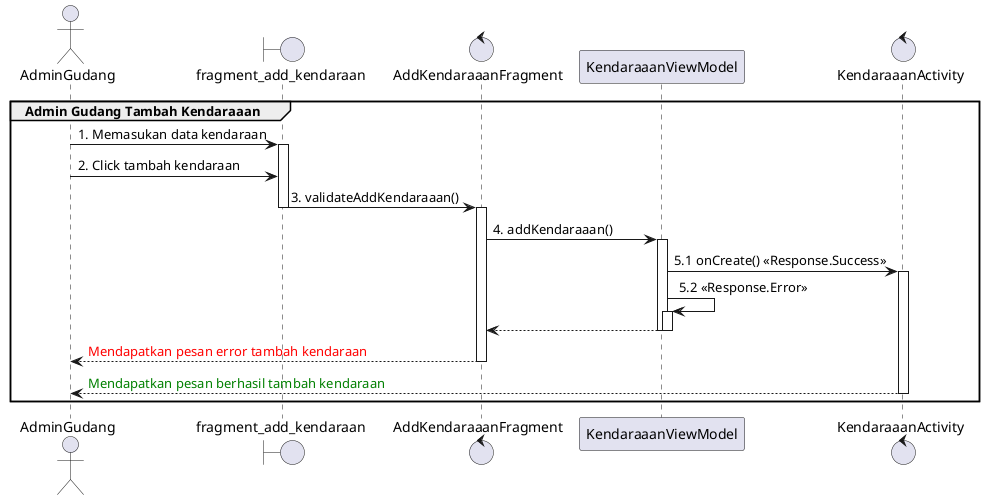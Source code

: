 @startuml
'https://plantuml.com/sequence-diagram

group Admin Gudang Tambah Kendaraaan
    actor       AdminGudang
    boundary    fragment_add_kendaraan
    control     AddKendaraaanFragment

    AdminGudang -> fragment_add_kendaraan : 1. Memasukan data kendaraan
    activate fragment_add_kendaraan
    AdminGudang -> fragment_add_kendaraan : 2. Click tambah kendaraan

    fragment_add_kendaraan -> AddKendaraaanFragment : 3. validateAddKendaraaan()
    deactivate fragment_add_kendaraan

    activate AddKendaraaanFragment
    AddKendaraaanFragment -> KendaraaanViewModel : 4. addKendaraaan()
    activate KendaraaanViewModel

    control KendaraaanActivity
    KendaraaanViewModel -> KendaraaanActivity : 5.1 onCreate() <<Response.Success>>
    activate KendaraaanActivity

    KendaraaanViewModel -> KendaraaanViewModel : 5.2 <<Response.Error>>
    activate KendaraaanViewModel
    AddKendaraaanFragment <-- KendaraaanViewModel
    deactivate KendaraaanViewModel
    deactivate KendaraaanViewModel

    AdminGudang <-- AddKendaraaanFragment : <font color=red>Mendapatkan pesan error tambah kendaraan
    deactivate AddKendaraaanFragment

    AdminGudang <-- KendaraaanActivity :  <font color=green>Mendapatkan pesan berhasil tambah kendaraan
    deactivate KendaraaanActivity
end
@enduml